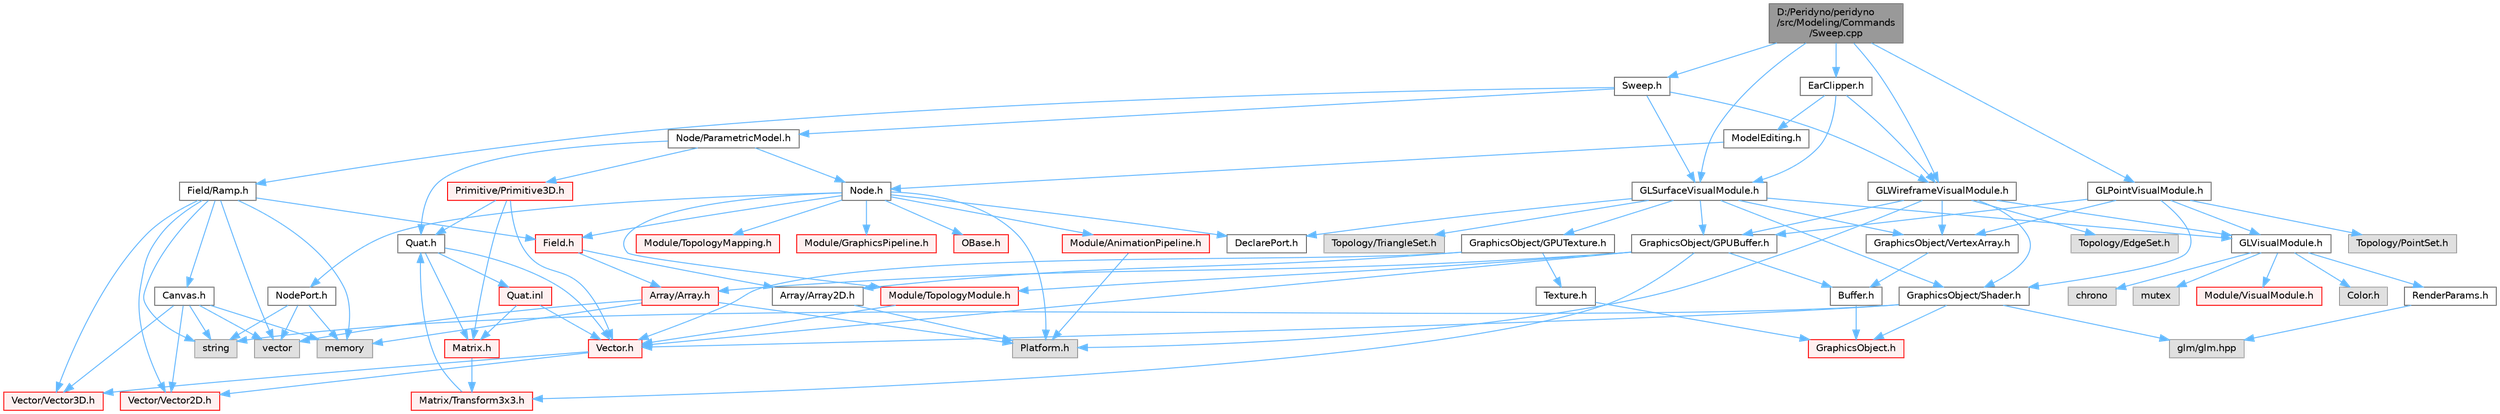 digraph "D:/Peridyno/peridyno/src/Modeling/Commands/Sweep.cpp"
{
 // LATEX_PDF_SIZE
  bgcolor="transparent";
  edge [fontname=Helvetica,fontsize=10,labelfontname=Helvetica,labelfontsize=10];
  node [fontname=Helvetica,fontsize=10,shape=box,height=0.2,width=0.4];
  Node1 [id="Node000001",label="D:/Peridyno/peridyno\l/src/Modeling/Commands\l/Sweep.cpp",height=0.2,width=0.4,color="gray40", fillcolor="grey60", style="filled", fontcolor="black",tooltip=" "];
  Node1 -> Node2 [id="edge1_Node000001_Node000002",color="steelblue1",style="solid",tooltip=" "];
  Node2 [id="Node000002",label="Sweep.h",height=0.2,width=0.4,color="grey40", fillcolor="white", style="filled",URL="$_sweep_8h.html",tooltip=" "];
  Node2 -> Node3 [id="edge2_Node000002_Node000003",color="steelblue1",style="solid",tooltip=" "];
  Node3 [id="Node000003",label="Node/ParametricModel.h",height=0.2,width=0.4,color="grey40", fillcolor="white", style="filled",URL="$_parametric_model_8h.html",tooltip=" "];
  Node3 -> Node4 [id="edge3_Node000003_Node000004",color="steelblue1",style="solid",tooltip=" "];
  Node4 [id="Node000004",label="Node.h",height=0.2,width=0.4,color="grey40", fillcolor="white", style="filled",URL="$_node_8h.html",tooltip=" "];
  Node4 -> Node5 [id="edge4_Node000004_Node000005",color="steelblue1",style="solid",tooltip=" "];
  Node5 [id="Node000005",label="OBase.h",height=0.2,width=0.4,color="red", fillcolor="#FFF0F0", style="filled",URL="$_o_base_8h.html",tooltip=" "];
  Node4 -> Node17 [id="edge5_Node000004_Node000017",color="steelblue1",style="solid",tooltip=" "];
  Node17 [id="Node000017",label="Field.h",height=0.2,width=0.4,color="red", fillcolor="#FFF0F0", style="filled",URL="$_field_8h.html",tooltip=" "];
  Node17 -> Node20 [id="edge6_Node000017_Node000020",color="steelblue1",style="solid",tooltip=" "];
  Node20 [id="Node000020",label="Array/Array.h",height=0.2,width=0.4,color="red", fillcolor="#FFF0F0", style="filled",URL="$_array_8h.html",tooltip=" "];
  Node20 -> Node8 [id="edge7_Node000020_Node000008",color="steelblue1",style="solid",tooltip=" "];
  Node8 [id="Node000008",label="Platform.h",height=0.2,width=0.4,color="grey60", fillcolor="#E0E0E0", style="filled",tooltip=" "];
  Node20 -> Node22 [id="edge8_Node000020_Node000022",color="steelblue1",style="solid",tooltip=" "];
  Node22 [id="Node000022",label="vector",height=0.2,width=0.4,color="grey60", fillcolor="#E0E0E0", style="filled",tooltip=" "];
  Node20 -> Node24 [id="edge9_Node000020_Node000024",color="steelblue1",style="solid",tooltip=" "];
  Node24 [id="Node000024",label="memory",height=0.2,width=0.4,color="grey60", fillcolor="#E0E0E0", style="filled",tooltip=" "];
  Node17 -> Node26 [id="edge10_Node000017_Node000026",color="steelblue1",style="solid",tooltip=" "];
  Node26 [id="Node000026",label="Array/Array2D.h",height=0.2,width=0.4,color="grey40", fillcolor="white", style="filled",URL="$_array2_d_8h.html",tooltip=" "];
  Node26 -> Node8 [id="edge11_Node000026_Node000008",color="steelblue1",style="solid",tooltip=" "];
  Node4 -> Node8 [id="edge12_Node000004_Node000008",color="steelblue1",style="solid",tooltip=" "];
  Node4 -> Node70 [id="edge13_Node000004_Node000070",color="steelblue1",style="solid",tooltip=" "];
  Node70 [id="Node000070",label="DeclarePort.h",height=0.2,width=0.4,color="grey40", fillcolor="white", style="filled",URL="$_declare_port_8h.html",tooltip=" "];
  Node4 -> Node71 [id="edge14_Node000004_Node000071",color="steelblue1",style="solid",tooltip=" "];
  Node71 [id="Node000071",label="NodePort.h",height=0.2,width=0.4,color="grey40", fillcolor="white", style="filled",URL="$_node_port_8h.html",tooltip=" "];
  Node71 -> Node11 [id="edge15_Node000071_Node000011",color="steelblue1",style="solid",tooltip=" "];
  Node11 [id="Node000011",label="string",height=0.2,width=0.4,color="grey60", fillcolor="#E0E0E0", style="filled",tooltip=" "];
  Node71 -> Node22 [id="edge16_Node000071_Node000022",color="steelblue1",style="solid",tooltip=" "];
  Node71 -> Node24 [id="edge17_Node000071_Node000024",color="steelblue1",style="solid",tooltip=" "];
  Node4 -> Node72 [id="edge18_Node000004_Node000072",color="steelblue1",style="solid",tooltip=" "];
  Node72 [id="Node000072",label="Module/TopologyModule.h",height=0.2,width=0.4,color="red", fillcolor="#FFF0F0", style="filled",URL="$_topology_module_8h.html",tooltip=" "];
  Node72 -> Node33 [id="edge19_Node000072_Node000033",color="steelblue1",style="solid",tooltip=" "];
  Node33 [id="Node000033",label="Vector.h",height=0.2,width=0.4,color="red", fillcolor="#FFF0F0", style="filled",URL="$_vector_8h.html",tooltip=" "];
  Node33 -> Node34 [id="edge20_Node000033_Node000034",color="steelblue1",style="solid",tooltip=" "];
  Node34 [id="Node000034",label="Vector/Vector2D.h",height=0.2,width=0.4,color="red", fillcolor="#FFF0F0", style="filled",URL="$_vector2_d_8h.html",tooltip=" "];
  Node33 -> Node40 [id="edge21_Node000033_Node000040",color="steelblue1",style="solid",tooltip=" "];
  Node40 [id="Node000040",label="Vector/Vector3D.h",height=0.2,width=0.4,color="red", fillcolor="#FFF0F0", style="filled",URL="$_vector3_d_8h.html",tooltip=" "];
  Node4 -> Node93 [id="edge22_Node000004_Node000093",color="steelblue1",style="solid",tooltip=" "];
  Node93 [id="Node000093",label="Module/TopologyMapping.h",height=0.2,width=0.4,color="red", fillcolor="#FFF0F0", style="filled",URL="$_topology_mapping_8h.html",tooltip=" "];
  Node4 -> Node94 [id="edge23_Node000004_Node000094",color="steelblue1",style="solid",tooltip=" "];
  Node94 [id="Node000094",label="Module/AnimationPipeline.h",height=0.2,width=0.4,color="red", fillcolor="#FFF0F0", style="filled",URL="$_animation_pipeline_8h.html",tooltip=" "];
  Node94 -> Node8 [id="edge24_Node000094_Node000008",color="steelblue1",style="solid",tooltip=" "];
  Node4 -> Node96 [id="edge25_Node000004_Node000096",color="steelblue1",style="solid",tooltip=" "];
  Node96 [id="Node000096",label="Module/GraphicsPipeline.h",height=0.2,width=0.4,color="red", fillcolor="#FFF0F0", style="filled",URL="$_graphics_pipeline_8h.html",tooltip=" "];
  Node3 -> Node64 [id="edge26_Node000003_Node000064",color="steelblue1",style="solid",tooltip=" "];
  Node64 [id="Node000064",label="Quat.h",height=0.2,width=0.4,color="grey40", fillcolor="white", style="filled",URL="$_quat_8h.html",tooltip="Implementation of quaternion."];
  Node64 -> Node33 [id="edge27_Node000064_Node000033",color="steelblue1",style="solid",tooltip=" "];
  Node64 -> Node51 [id="edge28_Node000064_Node000051",color="steelblue1",style="solid",tooltip=" "];
  Node51 [id="Node000051",label="Matrix.h",height=0.2,width=0.4,color="red", fillcolor="#FFF0F0", style="filled",URL="$_matrix_8h.html",tooltip=" "];
  Node51 -> Node63 [id="edge29_Node000051_Node000063",color="steelblue1",style="solid",tooltip=" "];
  Node63 [id="Node000063",label="Matrix/Transform3x3.h",height=0.2,width=0.4,color="red", fillcolor="#FFF0F0", style="filled",URL="$_transform3x3_8h.html",tooltip=" "];
  Node63 -> Node64 [id="edge30_Node000063_Node000064",color="steelblue1",style="solid",tooltip=" "];
  Node64 -> Node65 [id="edge31_Node000064_Node000065",color="steelblue1",style="solid",tooltip=" "];
  Node65 [id="Node000065",label="Quat.inl",height=0.2,width=0.4,color="red", fillcolor="#FFF0F0", style="filled",URL="$_quat_8inl.html",tooltip=" "];
  Node65 -> Node33 [id="edge32_Node000065_Node000033",color="steelblue1",style="solid",tooltip=" "];
  Node65 -> Node51 [id="edge33_Node000065_Node000051",color="steelblue1",style="solid",tooltip=" "];
  Node3 -> Node97 [id="edge34_Node000003_Node000097",color="steelblue1",style="solid",tooltip=" "];
  Node97 [id="Node000097",label="Primitive/Primitive3D.h",height=0.2,width=0.4,color="red", fillcolor="#FFF0F0", style="filled",URL="$_primitive3_d_8h.html",tooltip=" "];
  Node97 -> Node33 [id="edge35_Node000097_Node000033",color="steelblue1",style="solid",tooltip=" "];
  Node97 -> Node51 [id="edge36_Node000097_Node000051",color="steelblue1",style="solid",tooltip=" "];
  Node97 -> Node64 [id="edge37_Node000097_Node000064",color="steelblue1",style="solid",tooltip=" "];
  Node2 -> Node101 [id="edge38_Node000002_Node000101",color="steelblue1",style="solid",tooltip=" "];
  Node101 [id="Node000101",label="GLSurfaceVisualModule.h",height=0.2,width=0.4,color="grey40", fillcolor="white", style="filled",URL="$_g_l_surface_visual_module_8h.html",tooltip=" "];
  Node101 -> Node70 [id="edge39_Node000101_Node000070",color="steelblue1",style="solid",tooltip=" "];
  Node101 -> Node102 [id="edge40_Node000101_Node000102",color="steelblue1",style="solid",tooltip=" "];
  Node102 [id="Node000102",label="Topology/TriangleSet.h",height=0.2,width=0.4,color="grey60", fillcolor="#E0E0E0", style="filled",tooltip=" "];
  Node101 -> Node103 [id="edge41_Node000101_Node000103",color="steelblue1",style="solid",tooltip=" "];
  Node103 [id="Node000103",label="GLVisualModule.h",height=0.2,width=0.4,color="grey40", fillcolor="white", style="filled",URL="$_g_l_visual_module_8h.html",tooltip=" "];
  Node103 -> Node104 [id="edge42_Node000103_Node000104",color="steelblue1",style="solid",tooltip=" "];
  Node104 [id="Node000104",label="chrono",height=0.2,width=0.4,color="grey60", fillcolor="#E0E0E0", style="filled",tooltip=" "];
  Node103 -> Node75 [id="edge43_Node000103_Node000075",color="steelblue1",style="solid",tooltip=" "];
  Node75 [id="Node000075",label="mutex",height=0.2,width=0.4,color="grey60", fillcolor="#E0E0E0", style="filled",tooltip=" "];
  Node103 -> Node105 [id="edge44_Node000103_Node000105",color="steelblue1",style="solid",tooltip=" "];
  Node105 [id="Node000105",label="Module/VisualModule.h",height=0.2,width=0.4,color="red", fillcolor="#FFF0F0", style="filled",URL="$_visual_module_8h.html",tooltip=" "];
  Node103 -> Node106 [id="edge45_Node000103_Node000106",color="steelblue1",style="solid",tooltip=" "];
  Node106 [id="Node000106",label="Color.h",height=0.2,width=0.4,color="grey60", fillcolor="#E0E0E0", style="filled",tooltip=" "];
  Node103 -> Node107 [id="edge46_Node000103_Node000107",color="steelblue1",style="solid",tooltip=" "];
  Node107 [id="Node000107",label="RenderParams.h",height=0.2,width=0.4,color="grey40", fillcolor="white", style="filled",URL="$_render_params_8h.html",tooltip=" "];
  Node107 -> Node68 [id="edge47_Node000107_Node000068",color="steelblue1",style="solid",tooltip=" "];
  Node68 [id="Node000068",label="glm/glm.hpp",height=0.2,width=0.4,color="grey60", fillcolor="#E0E0E0", style="filled",tooltip=" "];
  Node101 -> Node108 [id="edge48_Node000101_Node000108",color="steelblue1",style="solid",tooltip=" "];
  Node108 [id="Node000108",label="GraphicsObject/GPUBuffer.h",height=0.2,width=0.4,color="grey40", fillcolor="white", style="filled",URL="$_g_p_u_buffer_8h.html",tooltip=" "];
  Node108 -> Node109 [id="edge49_Node000108_Node000109",color="steelblue1",style="solid",tooltip=" "];
  Node109 [id="Node000109",label="Buffer.h",height=0.2,width=0.4,color="grey40", fillcolor="white", style="filled",URL="$_buffer_8h.html",tooltip=" "];
  Node109 -> Node110 [id="edge50_Node000109_Node000110",color="steelblue1",style="solid",tooltip=" "];
  Node110 [id="Node000110",label="GraphicsObject.h",height=0.2,width=0.4,color="red", fillcolor="#FFF0F0", style="filled",URL="$_graphics_object_8h.html",tooltip=" "];
  Node108 -> Node20 [id="edge51_Node000108_Node000020",color="steelblue1",style="solid",tooltip=" "];
  Node108 -> Node33 [id="edge52_Node000108_Node000033",color="steelblue1",style="solid",tooltip=" "];
  Node108 -> Node63 [id="edge53_Node000108_Node000063",color="steelblue1",style="solid",tooltip=" "];
  Node108 -> Node72 [id="edge54_Node000108_Node000072",color="steelblue1",style="solid",tooltip=" "];
  Node101 -> Node111 [id="edge55_Node000101_Node000111",color="steelblue1",style="solid",tooltip=" "];
  Node111 [id="Node000111",label="GraphicsObject/GPUTexture.h",height=0.2,width=0.4,color="grey40", fillcolor="white", style="filled",URL="$_g_p_u_texture_8h.html",tooltip=" "];
  Node111 -> Node112 [id="edge56_Node000111_Node000112",color="steelblue1",style="solid",tooltip=" "];
  Node112 [id="Node000112",label="Texture.h",height=0.2,width=0.4,color="grey40", fillcolor="white", style="filled",URL="$_texture_8h.html",tooltip=" "];
  Node112 -> Node110 [id="edge57_Node000112_Node000110",color="steelblue1",style="solid",tooltip=" "];
  Node111 -> Node33 [id="edge58_Node000111_Node000033",color="steelblue1",style="solid",tooltip=" "];
  Node111 -> Node26 [id="edge59_Node000111_Node000026",color="steelblue1",style="solid",tooltip=" "];
  Node101 -> Node113 [id="edge60_Node000101_Node000113",color="steelblue1",style="solid",tooltip=" "];
  Node113 [id="Node000113",label="GraphicsObject/VertexArray.h",height=0.2,width=0.4,color="grey40", fillcolor="white", style="filled",URL="$_vertex_array_8h.html",tooltip=" "];
  Node113 -> Node109 [id="edge61_Node000113_Node000109",color="steelblue1",style="solid",tooltip=" "];
  Node101 -> Node114 [id="edge62_Node000101_Node000114",color="steelblue1",style="solid",tooltip=" "];
  Node114 [id="Node000114",label="GraphicsObject/Shader.h",height=0.2,width=0.4,color="grey40", fillcolor="white", style="filled",URL="$_shader_8h.html",tooltip=" "];
  Node114 -> Node110 [id="edge63_Node000114_Node000110",color="steelblue1",style="solid",tooltip=" "];
  Node114 -> Node11 [id="edge64_Node000114_Node000011",color="steelblue1",style="solid",tooltip=" "];
  Node114 -> Node33 [id="edge65_Node000114_Node000033",color="steelblue1",style="solid",tooltip=" "];
  Node114 -> Node68 [id="edge66_Node000114_Node000068",color="steelblue1",style="solid",tooltip=" "];
  Node2 -> Node115 [id="edge67_Node000002_Node000115",color="steelblue1",style="solid",tooltip=" "];
  Node115 [id="Node000115",label="GLWireframeVisualModule.h",height=0.2,width=0.4,color="grey40", fillcolor="white", style="filled",URL="$_g_l_wireframe_visual_module_8h.html",tooltip=" "];
  Node115 -> Node8 [id="edge68_Node000115_Node000008",color="steelblue1",style="solid",tooltip=" "];
  Node115 -> Node116 [id="edge69_Node000115_Node000116",color="steelblue1",style="solid",tooltip=" "];
  Node116 [id="Node000116",label="Topology/EdgeSet.h",height=0.2,width=0.4,color="grey60", fillcolor="#E0E0E0", style="filled",tooltip=" "];
  Node115 -> Node103 [id="edge70_Node000115_Node000103",color="steelblue1",style="solid",tooltip=" "];
  Node115 -> Node108 [id="edge71_Node000115_Node000108",color="steelblue1",style="solid",tooltip=" "];
  Node115 -> Node113 [id="edge72_Node000115_Node000113",color="steelblue1",style="solid",tooltip=" "];
  Node115 -> Node114 [id="edge73_Node000115_Node000114",color="steelblue1",style="solid",tooltip=" "];
  Node2 -> Node117 [id="edge74_Node000002_Node000117",color="steelblue1",style="solid",tooltip=" "];
  Node117 [id="Node000117",label="Field/Ramp.h",height=0.2,width=0.4,color="grey40", fillcolor="white", style="filled",URL="$_ramp_8h.html",tooltip=" "];
  Node117 -> Node22 [id="edge75_Node000117_Node000022",color="steelblue1",style="solid",tooltip=" "];
  Node117 -> Node24 [id="edge76_Node000117_Node000024",color="steelblue1",style="solid",tooltip=" "];
  Node117 -> Node11 [id="edge77_Node000117_Node000011",color="steelblue1",style="solid",tooltip=" "];
  Node117 -> Node34 [id="edge78_Node000117_Node000034",color="steelblue1",style="solid",tooltip=" "];
  Node117 -> Node40 [id="edge79_Node000117_Node000040",color="steelblue1",style="solid",tooltip=" "];
  Node117 -> Node17 [id="edge80_Node000117_Node000017",color="steelblue1",style="solid",tooltip=" "];
  Node117 -> Node118 [id="edge81_Node000117_Node000118",color="steelblue1",style="solid",tooltip=" "];
  Node118 [id="Node000118",label="Canvas.h",height=0.2,width=0.4,color="grey40", fillcolor="white", style="filled",URL="$_canvas_8h.html",tooltip=" "];
  Node118 -> Node22 [id="edge82_Node000118_Node000022",color="steelblue1",style="solid",tooltip=" "];
  Node118 -> Node24 [id="edge83_Node000118_Node000024",color="steelblue1",style="solid",tooltip=" "];
  Node118 -> Node11 [id="edge84_Node000118_Node000011",color="steelblue1",style="solid",tooltip=" "];
  Node118 -> Node34 [id="edge85_Node000118_Node000034",color="steelblue1",style="solid",tooltip=" "];
  Node118 -> Node40 [id="edge86_Node000118_Node000040",color="steelblue1",style="solid",tooltip=" "];
  Node1 -> Node101 [id="edge87_Node000001_Node000101",color="steelblue1",style="solid",tooltip=" "];
  Node1 -> Node115 [id="edge88_Node000001_Node000115",color="steelblue1",style="solid",tooltip=" "];
  Node1 -> Node119 [id="edge89_Node000001_Node000119",color="steelblue1",style="solid",tooltip=" "];
  Node119 [id="Node000119",label="GLPointVisualModule.h",height=0.2,width=0.4,color="grey40", fillcolor="white", style="filled",URL="$_g_l_point_visual_module_8h.html",tooltip=" "];
  Node119 -> Node120 [id="edge90_Node000119_Node000120",color="steelblue1",style="solid",tooltip=" "];
  Node120 [id="Node000120",label="Topology/PointSet.h",height=0.2,width=0.4,color="grey60", fillcolor="#E0E0E0", style="filled",tooltip=" "];
  Node119 -> Node103 [id="edge91_Node000119_Node000103",color="steelblue1",style="solid",tooltip=" "];
  Node119 -> Node108 [id="edge92_Node000119_Node000108",color="steelblue1",style="solid",tooltip=" "];
  Node119 -> Node113 [id="edge93_Node000119_Node000113",color="steelblue1",style="solid",tooltip=" "];
  Node119 -> Node114 [id="edge94_Node000119_Node000114",color="steelblue1",style="solid",tooltip=" "];
  Node1 -> Node121 [id="edge95_Node000001_Node000121",color="steelblue1",style="solid",tooltip=" "];
  Node121 [id="Node000121",label="EarClipper.h",height=0.2,width=0.4,color="grey40", fillcolor="white", style="filled",URL="$_ear_clipper_8h.html",tooltip=" "];
  Node121 -> Node122 [id="edge96_Node000121_Node000122",color="steelblue1",style="solid",tooltip=" "];
  Node122 [id="Node000122",label="ModelEditing.h",height=0.2,width=0.4,color="grey40", fillcolor="white", style="filled",URL="$_model_editing_8h.html",tooltip=" "];
  Node122 -> Node4 [id="edge97_Node000122_Node000004",color="steelblue1",style="solid",tooltip=" "];
  Node121 -> Node101 [id="edge98_Node000121_Node000101",color="steelblue1",style="solid",tooltip=" "];
  Node121 -> Node115 [id="edge99_Node000121_Node000115",color="steelblue1",style="solid",tooltip=" "];
}

